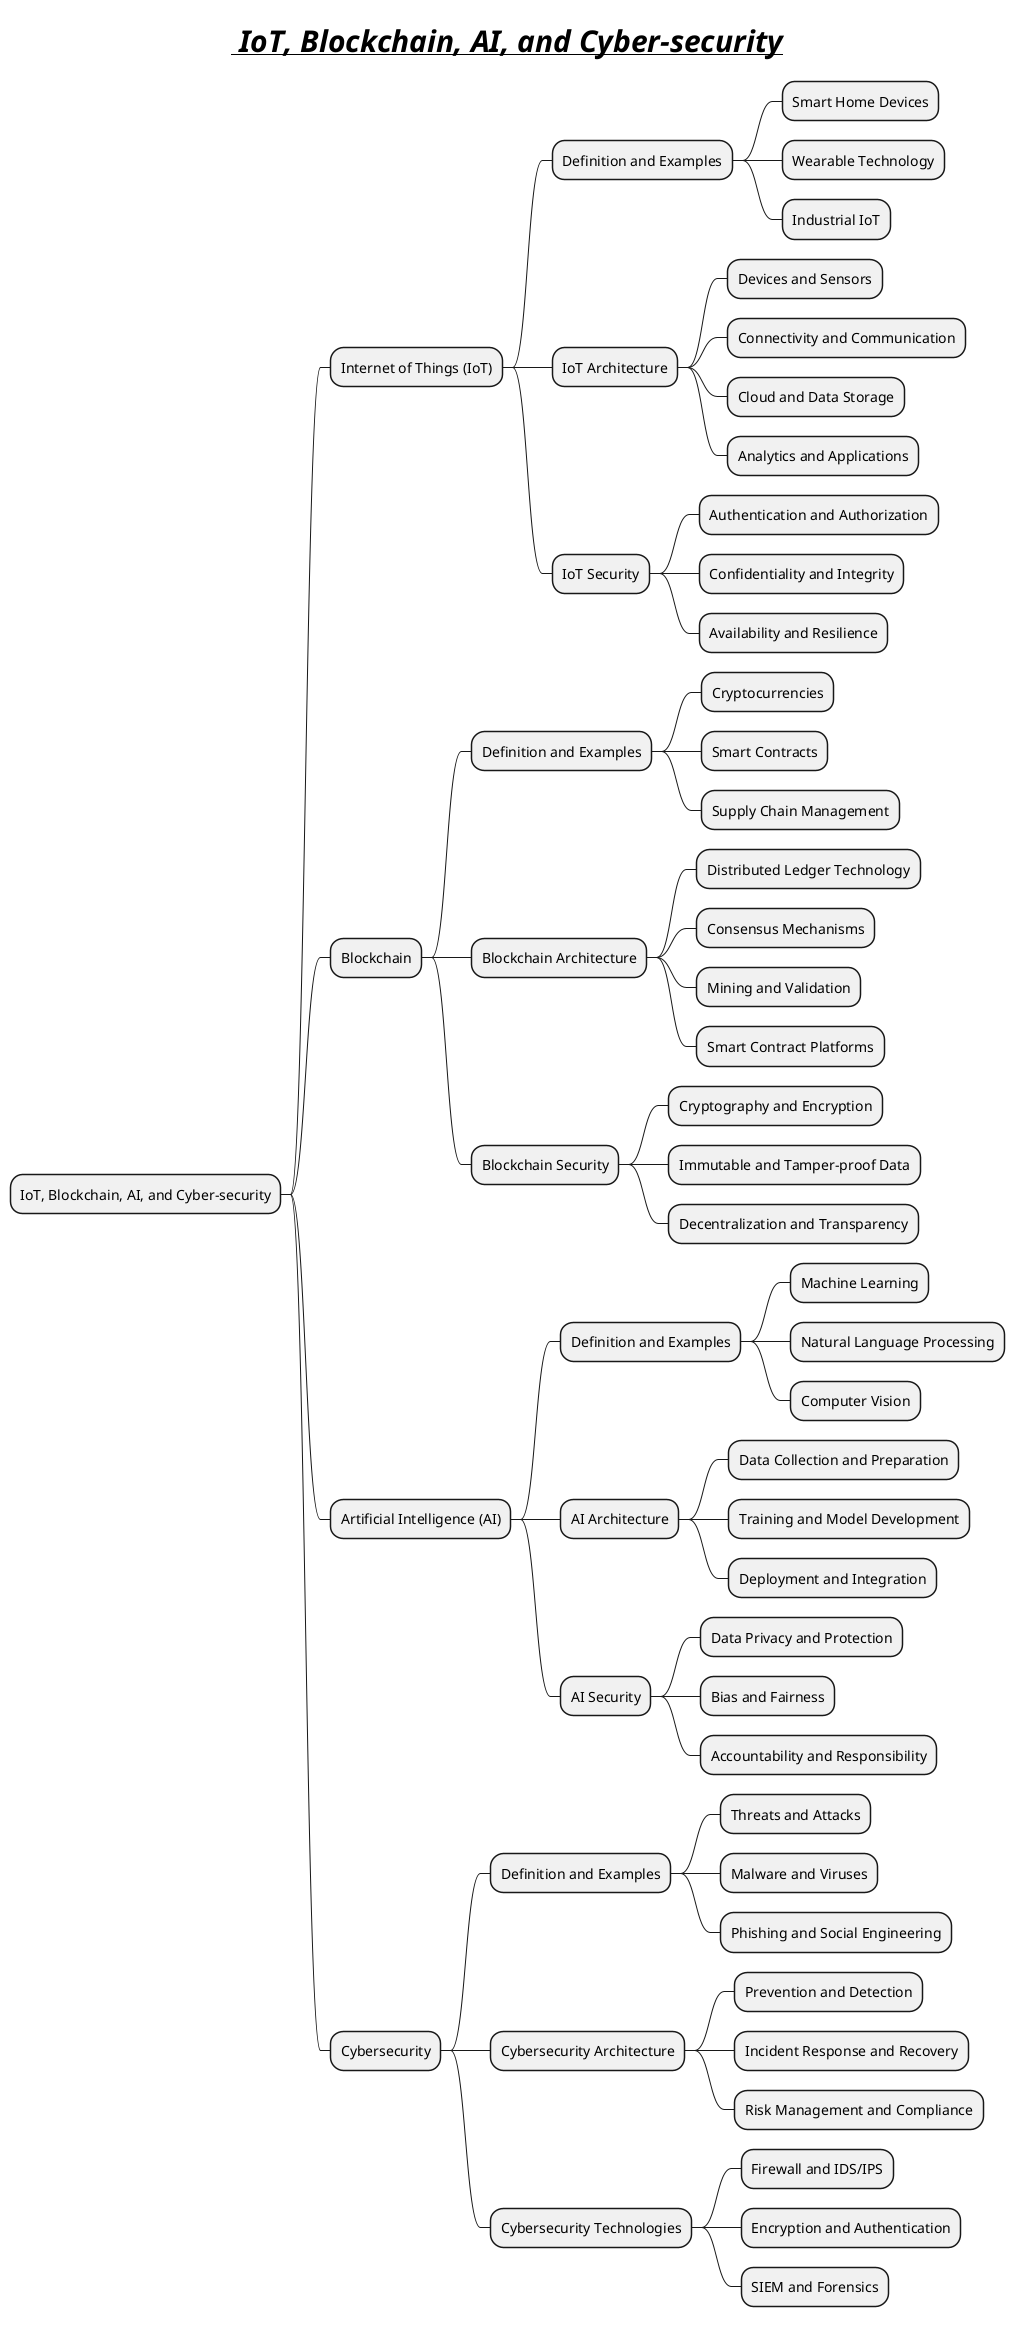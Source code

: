 @startmindmap
title =__//** IoT, Blockchain, AI, and Cyber-security**//__

* IoT, Blockchain, AI, and Cyber-security

** Internet of Things (IoT)
*** Definition and Examples
**** Smart Home Devices
**** Wearable Technology
**** Industrial IoT
*** IoT Architecture
**** Devices and Sensors
**** Connectivity and Communication
**** Cloud and Data Storage
**** Analytics and Applications
*** IoT Security
**** Authentication and Authorization
**** Confidentiality and Integrity
**** Availability and Resilience

** Blockchain
*** Definition and Examples
**** Cryptocurrencies
**** Smart Contracts
**** Supply Chain Management
*** Blockchain Architecture
**** Distributed Ledger Technology
**** Consensus Mechanisms
**** Mining and Validation
**** Smart Contract Platforms
*** Blockchain Security
**** Cryptography and Encryption
**** Immutable and Tamper-proof Data
**** Decentralization and Transparency

** Artificial Intelligence (AI)
*** Definition and Examples
**** Machine Learning
**** Natural Language Processing
**** Computer Vision
*** AI Architecture
**** Data Collection and Preparation
**** Training and Model Development
**** Deployment and Integration
*** AI Security
**** Data Privacy and Protection
**** Bias and Fairness
**** Accountability and Responsibility

** Cybersecurity
*** Definition and Examples
**** Threats and Attacks
**** Malware and Viruses
**** Phishing and Social Engineering
*** Cybersecurity Architecture
**** Prevention and Detection
**** Incident Response and Recovery
**** Risk Management and Compliance
*** Cybersecurity Technologies
**** Firewall and IDS/IPS
**** Encryption and Authentication
**** SIEM and Forensics
@endmindmap
